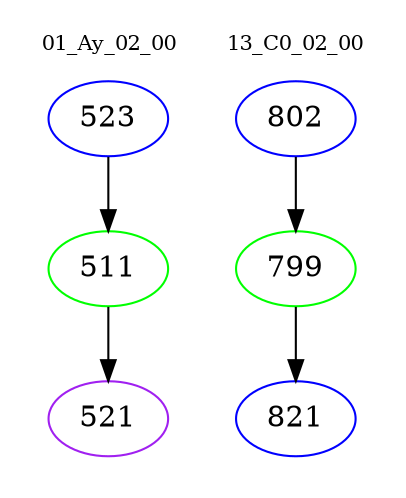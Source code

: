 digraph{
subgraph cluster_0 {
color = white
label = "01_Ay_02_00";
fontsize=10;
T0_523 [label="523", color="blue"]
T0_523 -> T0_511 [color="black"]
T0_511 [label="511", color="green"]
T0_511 -> T0_521 [color="black"]
T0_521 [label="521", color="purple"]
}
subgraph cluster_1 {
color = white
label = "13_C0_02_00";
fontsize=10;
T1_802 [label="802", color="blue"]
T1_802 -> T1_799 [color="black"]
T1_799 [label="799", color="green"]
T1_799 -> T1_821 [color="black"]
T1_821 [label="821", color="blue"]
}
}
